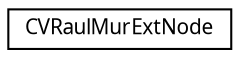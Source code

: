 digraph "Graphical Class Hierarchy"
{
 // LATEX_PDF_SIZE
  edge [fontname="Arial.ttf",fontsize="10",labelfontname="Arial.ttf",labelfontsize="10"];
  node [fontname="Arial.ttf",fontsize="10",shape=record];
  rankdir="LR";
  Node0 [label="CVRaulMurExtNode",height=0.2,width=0.4,color="black", fillcolor="white", style="filled",URL="$class_c_v_raul_mur_ext_node.html",tooltip="Data structure used to subdivide the Image with key points into segments."];
}
